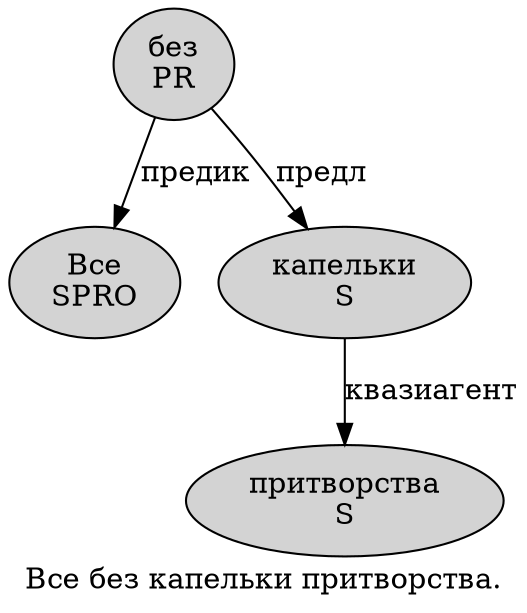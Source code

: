 digraph SENTENCE_534 {
	graph [label="Все без капельки притворства."]
	node [style=filled]
		0 [label="Все
SPRO" color="" fillcolor=lightgray penwidth=1 shape=ellipse]
		1 [label="без
PR" color="" fillcolor=lightgray penwidth=1 shape=ellipse]
		2 [label="капельки
S" color="" fillcolor=lightgray penwidth=1 shape=ellipse]
		3 [label="притворства
S" color="" fillcolor=lightgray penwidth=1 shape=ellipse]
			1 -> 0 [label="предик"]
			1 -> 2 [label="предл"]
			2 -> 3 [label="квазиагент"]
}